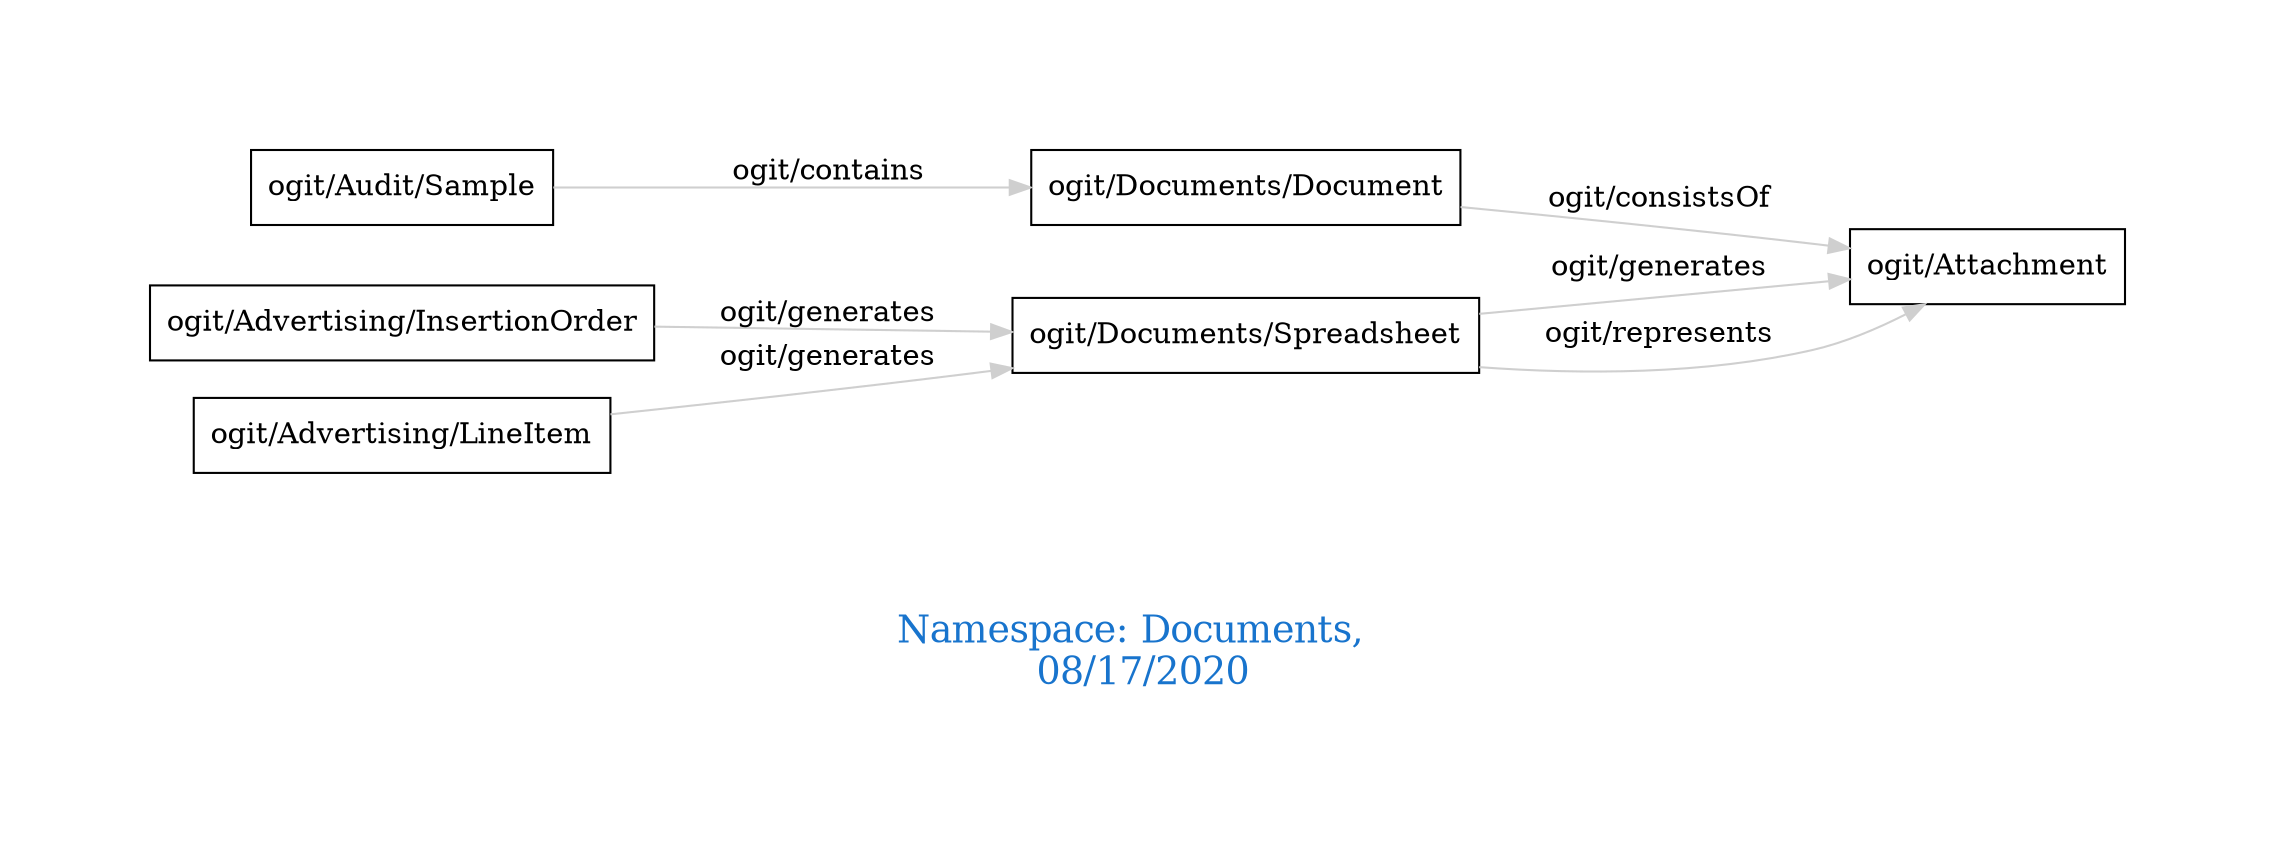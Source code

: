 digraph OGIT_ontology {
 graph [ rankdir= LR,pad=1 
fontsize = 18,
fontcolor= dodgerblue3,label = "\n\n\nNamespace: Documents, \n 08/17/2020"];
node[shape=polygon];
edge [  color="gray81"];

   "ogit/Audit/Sample" -> "ogit/Documents/Document" [label="   ogit/contains    "];
   "ogit/Advertising/InsertionOrder" -> "ogit/Documents/Spreadsheet" [label="   ogit/generates    "];
   "ogit/Advertising/LineItem" -> "ogit/Documents/Spreadsheet" [label="   ogit/generates    "];
   "ogit/Documents/Spreadsheet" -> "ogit/Attachment" [label="   ogit/generates    "];
   "ogit/Documents/Spreadsheet" -> "ogit/Attachment" [label="   ogit/represents    "];
   "ogit/Documents/Document" -> "ogit/Attachment" [label="   ogit/consistsOf    "];
}
